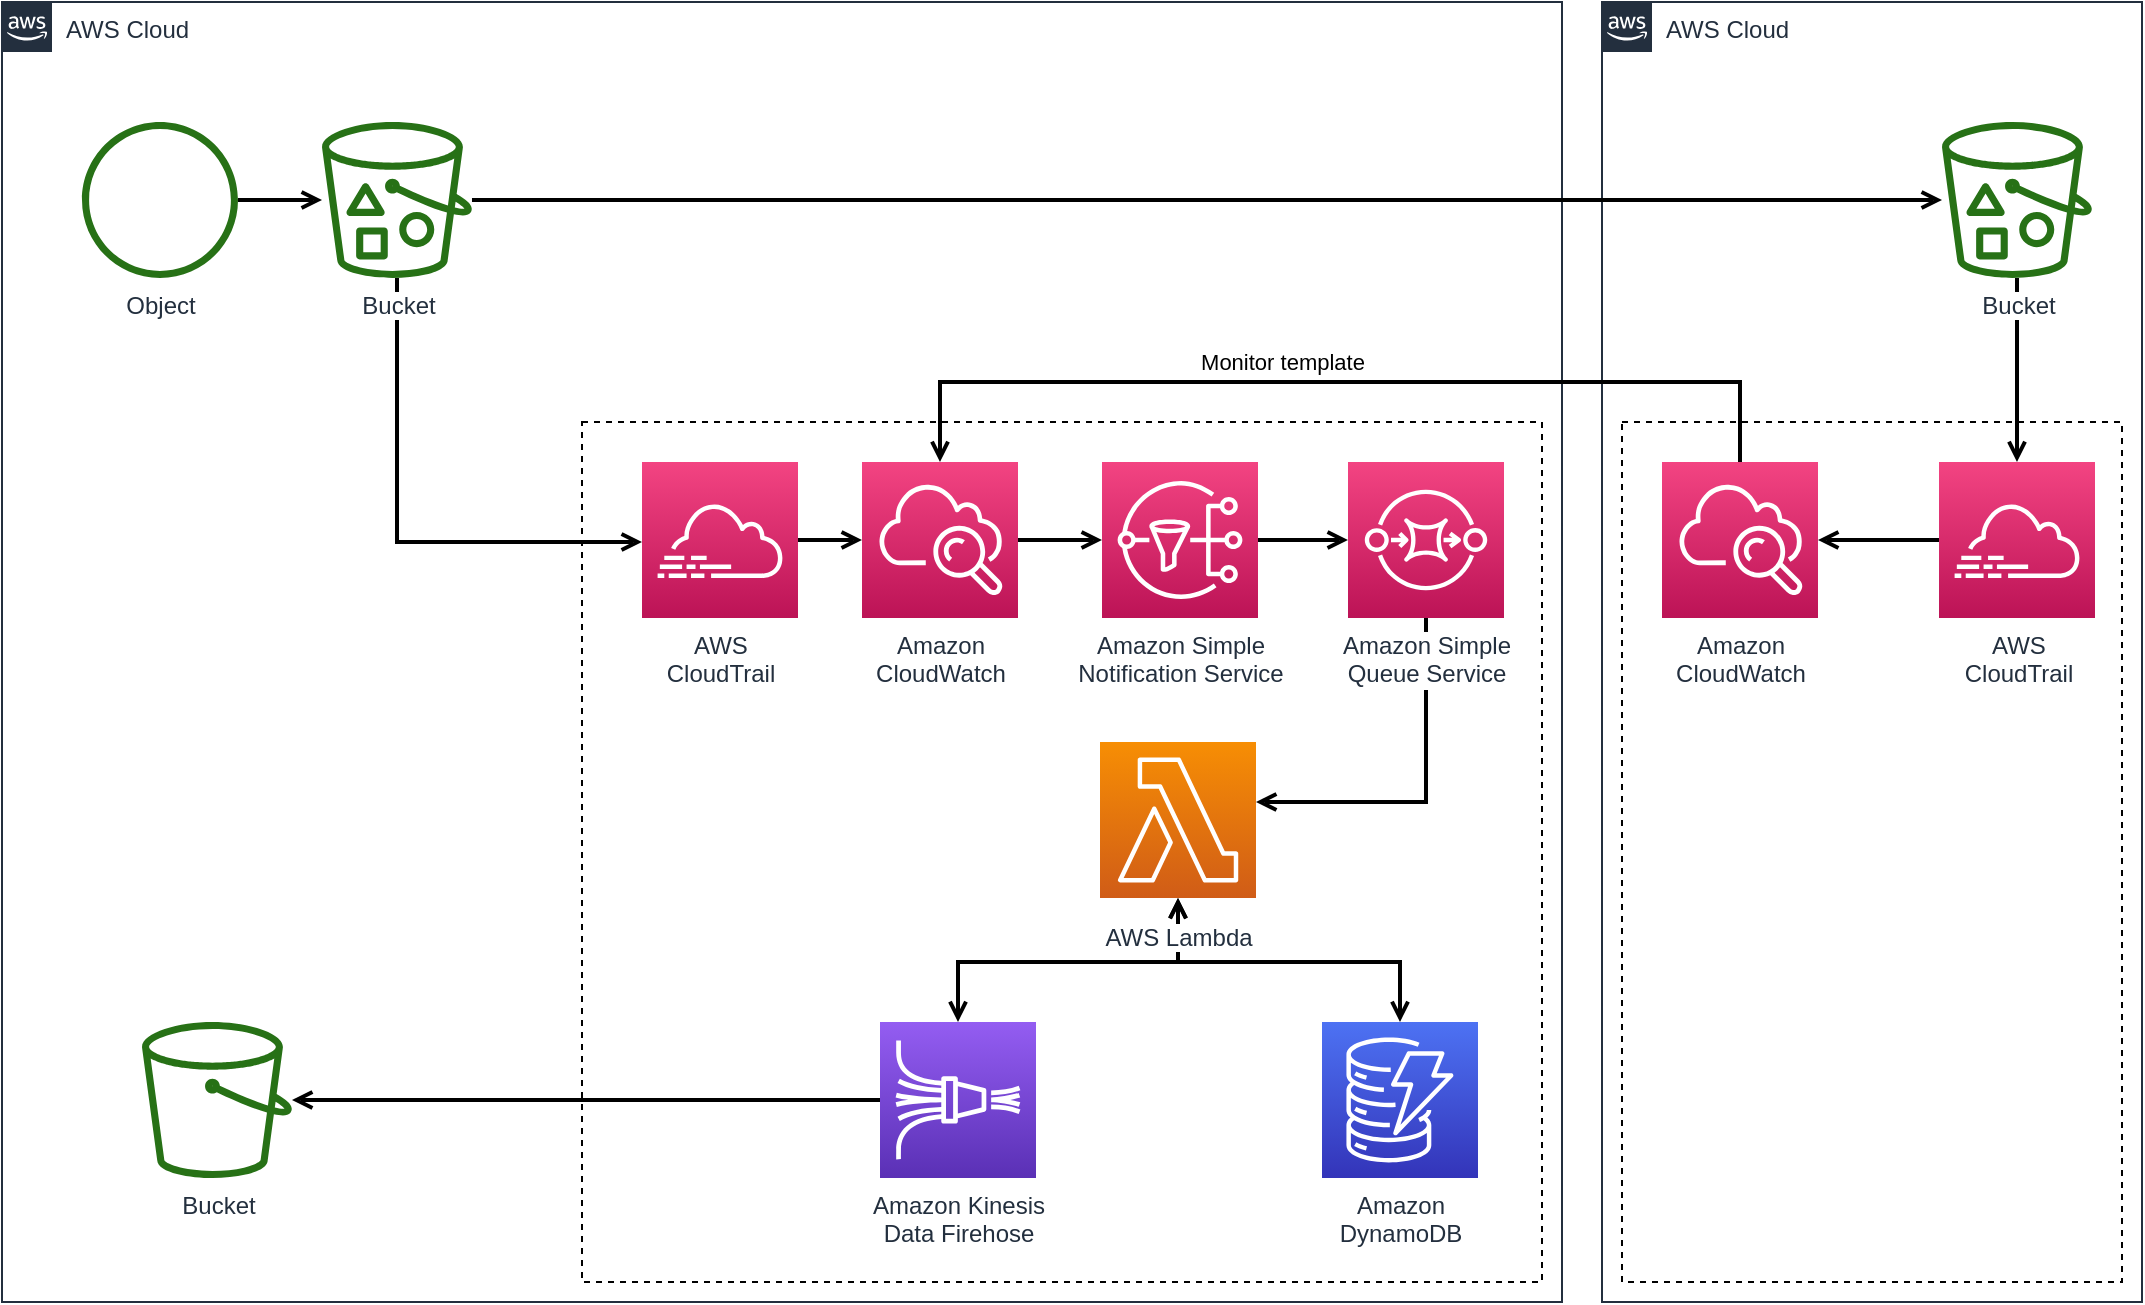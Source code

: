 <mxfile version="20.2.3" type="github"><diagram id="Ht1M8jgEwFfnCIfOTk4-" name="Page-1"><mxGraphModel dx="1422" dy="762" grid="1" gridSize="10" guides="1" tooltips="1" connect="1" arrows="1" fold="1" page="1" pageScale="1" pageWidth="1169" pageHeight="827" math="0" shadow="0"><root><mxCell id="0"/><mxCell id="1" parent="0"/><mxCell id="UEzPUAAOIrF-is8g5C7q-107" value="" style="rounded=0;whiteSpace=wrap;html=1;labelBackgroundColor=none;fillColor=none;dashed=1;container=1;pointerEvents=0;collapsible=0;recursiveResize=0;" parent="1" vertex="1"><mxGeometry x="340" y="290" width="480" height="430" as="geometry"/></mxCell><mxCell id="UEzPUAAOIrF-is8g5C7q-74" value="AWS Cloud" style="points=[[0,0],[0.25,0],[0.5,0],[0.75,0],[1,0],[1,0.25],[1,0.5],[1,0.75],[1,1],[0.75,1],[0.5,1],[0.25,1],[0,1],[0,0.75],[0,0.5],[0,0.25]];outlineConnect=0;gradientColor=none;html=1;whiteSpace=wrap;fontSize=12;fontStyle=0;shape=mxgraph.aws4.group;grIcon=mxgraph.aws4.group_aws_cloud_alt;strokeColor=#232F3E;fillColor=none;verticalAlign=top;align=left;spacingLeft=30;fontColor=#232F3E;dashed=0;labelBackgroundColor=#ffffff;container=1;pointerEvents=0;collapsible=0;recursiveResize=0;" parent="1" vertex="1"><mxGeometry x="50" y="80" width="780" height="650" as="geometry"/></mxCell><mxCell id="UEzPUAAOIrF-is8g5C7q-75" value="AWS Cloud" style="points=[[0,0],[0.25,0],[0.5,0],[0.75,0],[1,0],[1,0.25],[1,0.5],[1,0.75],[1,1],[0.75,1],[0.5,1],[0.25,1],[0,1],[0,0.75],[0,0.5],[0,0.25]];outlineConnect=0;gradientColor=none;html=1;whiteSpace=wrap;fontSize=12;fontStyle=0;shape=mxgraph.aws4.group;grIcon=mxgraph.aws4.group_aws_cloud_alt;strokeColor=#232F3E;fillColor=none;verticalAlign=top;align=left;spacingLeft=30;fontColor=#232F3E;dashed=0;labelBackgroundColor=#ffffff;container=1;pointerEvents=0;collapsible=0;recursiveResize=0;" parent="1" vertex="1"><mxGeometry x="850" y="80" width="270" height="650" as="geometry"/></mxCell><mxCell id="UEzPUAAOIrF-is8g5C7q-88" value="" style="edgeStyle=orthogonalEdgeStyle;rounded=0;orthogonalLoop=1;jettySize=auto;html=1;endArrow=open;endFill=0;strokeWidth=2;" parent="1" source="UEzPUAAOIrF-is8g5C7q-76" target="UEzPUAAOIrF-is8g5C7q-77" edge="1"><mxGeometry relative="1" as="geometry"/></mxCell><mxCell id="UEzPUAAOIrF-is8g5C7q-89" value="" style="edgeStyle=orthogonalEdgeStyle;rounded=0;orthogonalLoop=1;jettySize=auto;html=1;endArrow=open;endFill=0;strokeWidth=2;" parent="1" source="UEzPUAAOIrF-is8g5C7q-77" target="UEzPUAAOIrF-is8g5C7q-79" edge="1"><mxGeometry relative="1" as="geometry"><Array as="points"><mxPoint x="248" y="350"/></Array></mxGeometry></mxCell><mxCell id="UEzPUAAOIrF-is8g5C7q-106" style="edgeStyle=orthogonalEdgeStyle;rounded=0;orthogonalLoop=1;jettySize=auto;html=1;endArrow=open;endFill=0;strokeWidth=2;" parent="1" source="UEzPUAAOIrF-is8g5C7q-77" target="UEzPUAAOIrF-is8g5C7q-78" edge="1"><mxGeometry relative="1" as="geometry"/></mxCell><mxCell id="UEzPUAAOIrF-is8g5C7q-104" style="edgeStyle=orthogonalEdgeStyle;rounded=0;orthogonalLoop=1;jettySize=auto;html=1;endArrow=open;endFill=0;strokeWidth=2;" parent="1" source="UEzPUAAOIrF-is8g5C7q-78" target="UEzPUAAOIrF-is8g5C7q-84" edge="1"><mxGeometry relative="1" as="geometry"/></mxCell><mxCell id="UEzPUAAOIrF-is8g5C7q-90" value="" style="edgeStyle=orthogonalEdgeStyle;rounded=0;orthogonalLoop=1;jettySize=auto;html=1;endArrow=open;endFill=0;strokeWidth=2;" parent="1" source="UEzPUAAOIrF-is8g5C7q-79" target="UEzPUAAOIrF-is8g5C7q-80" edge="1"><mxGeometry relative="1" as="geometry"/></mxCell><mxCell id="UEzPUAAOIrF-is8g5C7q-91" value="" style="edgeStyle=orthogonalEdgeStyle;rounded=0;orthogonalLoop=1;jettySize=auto;html=1;endArrow=open;endFill=0;strokeWidth=2;" parent="1" source="UEzPUAAOIrF-is8g5C7q-80" target="UEzPUAAOIrF-is8g5C7q-81" edge="1"><mxGeometry relative="1" as="geometry"/></mxCell><mxCell id="UEzPUAAOIrF-is8g5C7q-92" value="" style="edgeStyle=orthogonalEdgeStyle;rounded=0;orthogonalLoop=1;jettySize=auto;html=1;endArrow=open;endFill=0;strokeWidth=2;" parent="1" source="UEzPUAAOIrF-is8g5C7q-81" target="UEzPUAAOIrF-is8g5C7q-82" edge="1"><mxGeometry relative="1" as="geometry"/></mxCell><mxCell id="UEzPUAAOIrF-is8g5C7q-93" style="edgeStyle=orthogonalEdgeStyle;rounded=0;orthogonalLoop=1;jettySize=auto;html=1;endArrow=open;endFill=0;strokeWidth=2;" parent="1" source="UEzPUAAOIrF-is8g5C7q-82" target="UEzPUAAOIrF-is8g5C7q-85" edge="1"><mxGeometry relative="1" as="geometry"><Array as="points"><mxPoint x="762" y="480"/></Array></mxGeometry></mxCell><mxCell id="UEzPUAAOIrF-is8g5C7q-105" value="Monitor template" style="edgeStyle=orthogonalEdgeStyle;rounded=0;orthogonalLoop=1;jettySize=auto;html=1;endArrow=open;endFill=0;strokeWidth=2;" parent="1" source="UEzPUAAOIrF-is8g5C7q-83" target="UEzPUAAOIrF-is8g5C7q-80" edge="1"><mxGeometry x="0.121" y="-10" relative="1" as="geometry"><Array as="points"><mxPoint x="919" y="270"/><mxPoint x="519" y="270"/></Array><mxPoint as="offset"/></mxGeometry></mxCell><mxCell id="UEzPUAAOIrF-is8g5C7q-101" value="" style="edgeStyle=orthogonalEdgeStyle;rounded=0;orthogonalLoop=1;jettySize=auto;html=1;endArrow=open;endFill=0;strokeWidth=2;" parent="1" source="UEzPUAAOIrF-is8g5C7q-84" target="UEzPUAAOIrF-is8g5C7q-83" edge="1"><mxGeometry relative="1" as="geometry"/></mxCell><mxCell id="UEzPUAAOIrF-is8g5C7q-96" style="edgeStyle=orthogonalEdgeStyle;rounded=0;orthogonalLoop=1;jettySize=auto;html=1;endArrow=open;endFill=0;strokeWidth=2;startArrow=open;startFill=0;" parent="1" source="UEzPUAAOIrF-is8g5C7q-85" target="UEzPUAAOIrF-is8g5C7q-86" edge="1"><mxGeometry relative="1" as="geometry"><Array as="points"><mxPoint x="638" y="560"/><mxPoint x="528" y="560"/></Array></mxGeometry></mxCell><mxCell id="UEzPUAAOIrF-is8g5C7q-97" style="edgeStyle=orthogonalEdgeStyle;rounded=0;orthogonalLoop=1;jettySize=auto;html=1;endArrow=open;endFill=0;strokeWidth=2;startArrow=open;startFill=0;" parent="1" source="UEzPUAAOIrF-is8g5C7q-85" target="UEzPUAAOIrF-is8g5C7q-87" edge="1"><mxGeometry relative="1" as="geometry"><Array as="points"><mxPoint x="684" y="560"/><mxPoint x="859" y="560"/></Array></mxGeometry></mxCell><mxCell id="UEzPUAAOIrF-is8g5C7q-100" style="edgeStyle=orthogonalEdgeStyle;rounded=0;orthogonalLoop=1;jettySize=auto;html=1;endArrow=open;endFill=0;strokeWidth=2;" parent="1" source="UEzPUAAOIrF-is8g5C7q-86" target="UEzPUAAOIrF-is8g5C7q-98" edge="1"><mxGeometry relative="1" as="geometry"/></mxCell><mxCell id="UEzPUAAOIrF-is8g5C7q-76" value="Object" style="outlineConnect=0;fontColor=#232F3E;gradientColor=none;fillColor=#277116;strokeColor=none;dashed=0;verticalLabelPosition=bottom;verticalAlign=top;align=center;html=1;fontSize=12;fontStyle=0;aspect=fixed;pointerEvents=1;shape=mxgraph.aws4.object;labelBackgroundColor=#ffffff;" parent="1" vertex="1"><mxGeometry x="90" y="140" width="78" height="78" as="geometry"/></mxCell><mxCell id="UEzPUAAOIrF-is8g5C7q-77" value="Bucket" style="outlineConnect=0;fontColor=#232F3E;gradientColor=none;fillColor=#277116;strokeColor=none;dashed=0;verticalLabelPosition=bottom;verticalAlign=top;align=center;html=1;fontSize=12;fontStyle=0;aspect=fixed;pointerEvents=1;shape=mxgraph.aws4.bucket_with_objects;labelBackgroundColor=#ffffff;" parent="1" vertex="1"><mxGeometry x="210" y="140" width="75" height="78" as="geometry"/></mxCell><mxCell id="UEzPUAAOIrF-is8g5C7q-78" value="Bucket" style="outlineConnect=0;fontColor=#232F3E;gradientColor=none;fillColor=#277116;strokeColor=none;dashed=0;verticalLabelPosition=bottom;verticalAlign=top;align=center;html=1;fontSize=12;fontStyle=0;aspect=fixed;pointerEvents=1;shape=mxgraph.aws4.bucket_with_objects;labelBackgroundColor=#ffffff;" parent="1" vertex="1"><mxGeometry x="1020" y="140" width="75" height="78" as="geometry"/></mxCell><mxCell id="UEzPUAAOIrF-is8g5C7q-79" value="AWS&lt;br&gt;CloudTrail" style="outlineConnect=0;fontColor=#232F3E;gradientColor=#F34482;gradientDirection=north;fillColor=#BC1356;strokeColor=#ffffff;dashed=0;verticalLabelPosition=bottom;verticalAlign=top;align=center;html=1;fontSize=12;fontStyle=0;aspect=fixed;shape=mxgraph.aws4.resourceIcon;resIcon=mxgraph.aws4.cloudtrail;labelBackgroundColor=#ffffff;" parent="1" vertex="1"><mxGeometry x="370" y="310" width="78" height="78" as="geometry"/></mxCell><mxCell id="UEzPUAAOIrF-is8g5C7q-80" value="Amazon&lt;br&gt;CloudWatch" style="outlineConnect=0;fontColor=#232F3E;gradientColor=#F34482;gradientDirection=north;fillColor=#BC1356;strokeColor=#ffffff;dashed=0;verticalLabelPosition=bottom;verticalAlign=top;align=center;html=1;fontSize=12;fontStyle=0;aspect=fixed;shape=mxgraph.aws4.resourceIcon;resIcon=mxgraph.aws4.cloudwatch;labelBackgroundColor=#ffffff;" parent="1" vertex="1"><mxGeometry x="480" y="310" width="78" height="78" as="geometry"/></mxCell><mxCell id="UEzPUAAOIrF-is8g5C7q-81" value="Amazon Simple&lt;br&gt;Notification Service&lt;br&gt;" style="outlineConnect=0;fontColor=#232F3E;gradientColor=#F34482;gradientDirection=north;fillColor=#BC1356;strokeColor=#ffffff;dashed=0;verticalLabelPosition=bottom;verticalAlign=top;align=center;html=1;fontSize=12;fontStyle=0;aspect=fixed;shape=mxgraph.aws4.resourceIcon;resIcon=mxgraph.aws4.sns;labelBackgroundColor=#ffffff;" parent="1" vertex="1"><mxGeometry x="600" y="310" width="78" height="78" as="geometry"/></mxCell><mxCell id="UEzPUAAOIrF-is8g5C7q-82" value="Amazon Simple&lt;br&gt;Queue Service&lt;br&gt;" style="outlineConnect=0;fontColor=#232F3E;gradientColor=#F34482;gradientDirection=north;fillColor=#BC1356;strokeColor=#ffffff;dashed=0;verticalLabelPosition=bottom;verticalAlign=top;align=center;html=1;fontSize=12;fontStyle=0;aspect=fixed;shape=mxgraph.aws4.resourceIcon;resIcon=mxgraph.aws4.sqs;labelBackgroundColor=#ffffff;" parent="1" vertex="1"><mxGeometry x="723" y="310" width="78" height="78" as="geometry"/></mxCell><mxCell id="UEzPUAAOIrF-is8g5C7q-83" value="Amazon&lt;br&gt;CloudWatch&lt;br&gt;" style="outlineConnect=0;fontColor=#232F3E;gradientColor=#F34482;gradientDirection=north;fillColor=#BC1356;strokeColor=#ffffff;dashed=0;verticalLabelPosition=bottom;verticalAlign=top;align=center;html=1;fontSize=12;fontStyle=0;aspect=fixed;shape=mxgraph.aws4.resourceIcon;resIcon=mxgraph.aws4.cloudwatch;labelBackgroundColor=#ffffff;" parent="1" vertex="1"><mxGeometry x="880" y="310" width="78" height="78" as="geometry"/></mxCell><mxCell id="UEzPUAAOIrF-is8g5C7q-84" value="AWS&lt;br&gt;CloudTrail" style="outlineConnect=0;fontColor=#232F3E;gradientColor=#F34482;gradientDirection=north;fillColor=#BC1356;strokeColor=#ffffff;dashed=0;verticalLabelPosition=bottom;verticalAlign=top;align=center;html=1;fontSize=12;fontStyle=0;aspect=fixed;shape=mxgraph.aws4.resourceIcon;resIcon=mxgraph.aws4.cloudtrail;labelBackgroundColor=#ffffff;" parent="1" vertex="1"><mxGeometry x="1018.5" y="310" width="78" height="78" as="geometry"/></mxCell><mxCell id="UEzPUAAOIrF-is8g5C7q-85" value="AWS Lambda" style="outlineConnect=0;fontColor=#232F3E;gradientColor=#F78E04;gradientDirection=north;fillColor=#D05C17;strokeColor=#ffffff;dashed=0;verticalLabelPosition=bottom;verticalAlign=top;align=center;html=1;fontSize=12;fontStyle=0;aspect=fixed;shape=mxgraph.aws4.resourceIcon;resIcon=mxgraph.aws4.lambda;labelBackgroundColor=#ffffff;spacingTop=6;" parent="1" vertex="1"><mxGeometry x="599" y="450" width="78" height="78" as="geometry"/></mxCell><mxCell id="UEzPUAAOIrF-is8g5C7q-86" value="Amazon Kinesis&lt;br&gt;Data&amp;nbsp;Firehose" style="outlineConnect=0;fontColor=#232F3E;gradientColor=#945DF2;gradientDirection=north;fillColor=#5A30B5;strokeColor=#ffffff;dashed=0;verticalLabelPosition=bottom;verticalAlign=top;align=center;html=1;fontSize=12;fontStyle=0;aspect=fixed;shape=mxgraph.aws4.resourceIcon;resIcon=mxgraph.aws4.kinesis_data_firehose;labelBackgroundColor=#ffffff;" parent="1" vertex="1"><mxGeometry x="489" y="590" width="78" height="78" as="geometry"/></mxCell><mxCell id="UEzPUAAOIrF-is8g5C7q-87" value="Amazon&lt;br&gt;DynamoDB" style="outlineConnect=0;fontColor=#232F3E;gradientColor=#4D72F3;gradientDirection=north;fillColor=#3334B9;strokeColor=#ffffff;dashed=0;verticalLabelPosition=bottom;verticalAlign=top;align=center;html=1;fontSize=12;fontStyle=0;aspect=fixed;shape=mxgraph.aws4.resourceIcon;resIcon=mxgraph.aws4.dynamodb;labelBackgroundColor=#ffffff;" parent="1" vertex="1"><mxGeometry x="710" y="590" width="78" height="78" as="geometry"/></mxCell><mxCell id="UEzPUAAOIrF-is8g5C7q-98" value="Bucket" style="outlineConnect=0;fontColor=#232F3E;gradientColor=none;fillColor=#277116;strokeColor=none;dashed=0;verticalLabelPosition=bottom;verticalAlign=top;align=center;html=1;fontSize=12;fontStyle=0;aspect=fixed;pointerEvents=1;shape=mxgraph.aws4.bucket;labelBackgroundColor=#ffffff;" parent="1" vertex="1"><mxGeometry x="120" y="590" width="75" height="78" as="geometry"/></mxCell><mxCell id="UEzPUAAOIrF-is8g5C7q-108" value="" style="rounded=0;whiteSpace=wrap;html=1;labelBackgroundColor=none;fillColor=none;dashed=1;container=1;pointerEvents=0;collapsible=0;recursiveResize=0;" parent="1" vertex="1"><mxGeometry x="860" y="290" width="250" height="430" as="geometry"/></mxCell></root></mxGraphModel></diagram></mxfile>